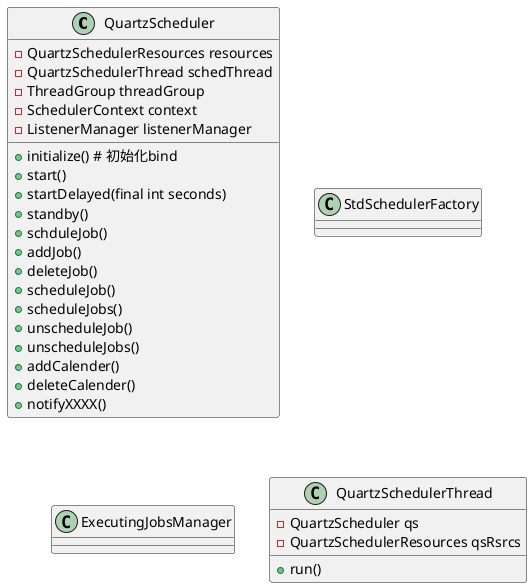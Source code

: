 @startuml
class QuartzScheduler{
    - QuartzSchedulerResources resources
    - QuartzSchedulerThread schedThread
    - ThreadGroup threadGroup
    - SchedulerContext context
    - ListenerManager listenerManager
    + initialize() # 初始化bind
    + start()
    + startDelayed(final int seconds)
    + standby()
    + schduleJob()
    + addJob()
    + deleteJob()
    + scheduleJob()
    + scheduleJobs()
    + unscheduleJob()
    + unscheduleJobs()
    + addCalender()
    + deleteCalender()
    + notifyXXXX()

}
class StdSchedulerFactory{
    
}
class ExecutingJobsManager
class QuartzSchedulerThread{
    - QuartzScheduler qs
    - QuartzSchedulerResources qsRsrcs
    + run()
}
@enduml